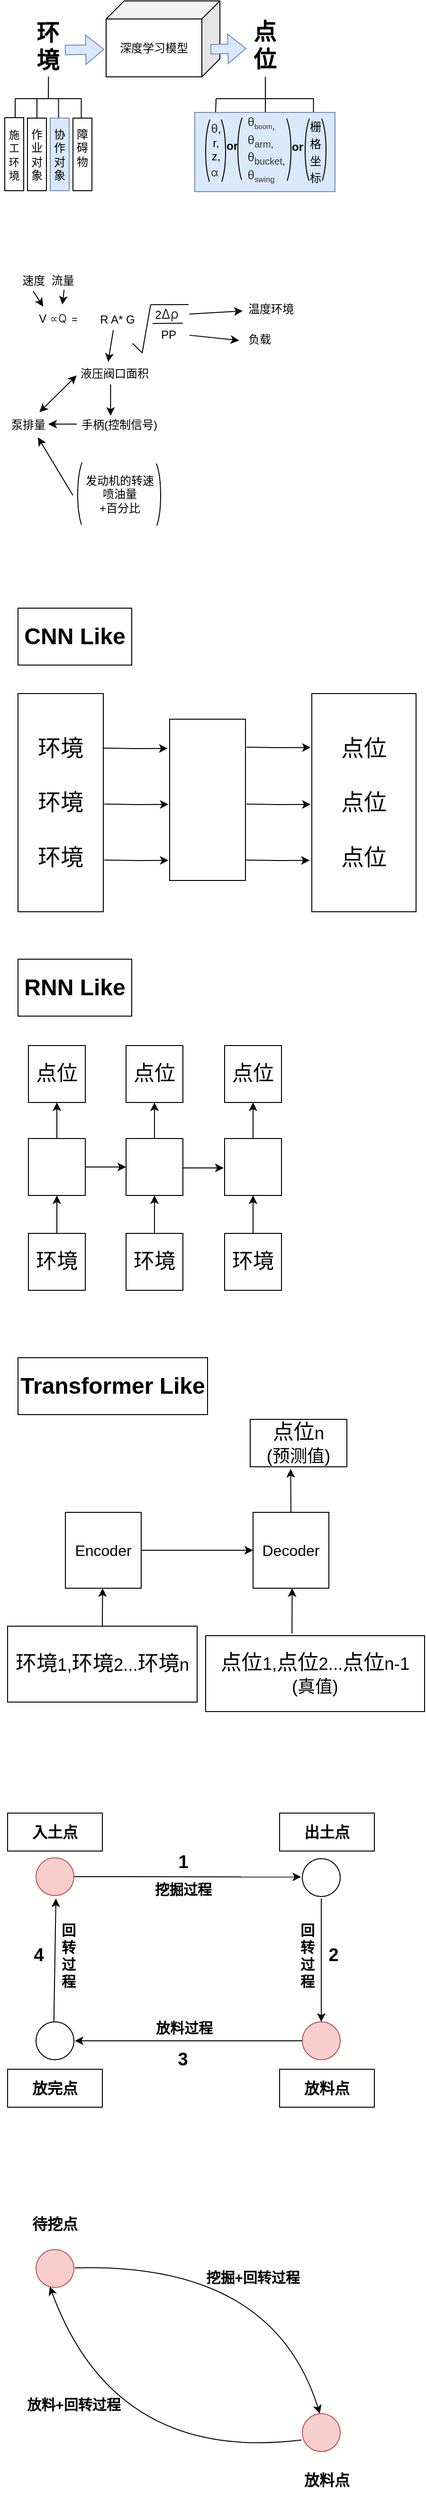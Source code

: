 <mxfile version="24.0.7" type="github">
  <diagram name="第 1 页" id="63LpKXCC7zc71nPkudX0">
    <mxGraphModel dx="988" dy="3039" grid="1" gridSize="10" guides="1" tooltips="1" connect="0" arrows="0" fold="1" page="1" pageScale="1" pageWidth="827" pageHeight="1169" math="0" shadow="0">
      <root>
        <mxCell id="0" />
        <mxCell id="1" parent="0" />
        <mxCell id="TJtG-cMR1-Y-jR3jqAgU-33" value="&lt;b&gt;&lt;font style=&quot;font-size: 15px;&quot;&gt;放料+回转过程&lt;/font&gt;&lt;/b&gt;" style="rounded=0;whiteSpace=wrap;html=1;strokeColor=none;" parent="1" vertex="1">
          <mxGeometry x="88" y="243" width="118" height="20" as="geometry" />
        </mxCell>
        <mxCell id="TJtG-cMR1-Y-jR3jqAgU-31" value="&lt;b&gt;&lt;font style=&quot;font-size: 15px;&quot;&gt;挖掘+回转过程&lt;/font&gt;&lt;/b&gt;" style="rounded=0;whiteSpace=wrap;html=1;strokeColor=none;" parent="1" vertex="1">
          <mxGeometry x="277" y="109" width="118" height="20" as="geometry" />
        </mxCell>
        <mxCell id="p1jZvP-86i7ro4VcIgck-20" value="" style="endArrow=none;html=1;rounded=0;" parent="1" edge="1">
          <mxGeometry width="50" height="50" relative="1" as="geometry">
            <mxPoint x="399.76" y="-2177" as="sourcePoint" />
            <mxPoint x="399.76" y="-2157" as="targetPoint" />
          </mxGeometry>
        </mxCell>
        <mxCell id="p1jZvP-86i7ro4VcIgck-19" value="" style="endArrow=none;html=1;rounded=0;" parent="1" edge="1">
          <mxGeometry width="50" height="50" relative="1" as="geometry">
            <mxPoint x="349" y="-2177" as="sourcePoint" />
            <mxPoint x="349" y="-2157" as="targetPoint" />
          </mxGeometry>
        </mxCell>
        <mxCell id="p1jZvP-86i7ro4VcIgck-18" value="" style="endArrow=none;html=1;rounded=0;" parent="1" edge="1">
          <mxGeometry width="50" height="50" relative="1" as="geometry">
            <mxPoint x="297" y="-2177" as="sourcePoint" />
            <mxPoint x="296.441" y="-2161.5" as="targetPoint" />
          </mxGeometry>
        </mxCell>
        <mxCell id="p1jZvP-86i7ro4VcIgck-38" value="" style="rounded=0;whiteSpace=wrap;html=1;fillColor=#dae8fc;strokeColor=#6c8ebf;" parent="1" vertex="1">
          <mxGeometry x="274.5" y="-2162.5" width="148" height="83.5" as="geometry" />
        </mxCell>
        <mxCell id="p1jZvP-86i7ro4VcIgck-1" value="&lt;b style=&quot;font-size: 24px;&quot;&gt;&lt;font style=&quot;font-size: 24px;&quot;&gt;环&lt;/font&gt;&lt;/b&gt;&lt;div style=&quot;font-size: 24px;&quot;&gt;&lt;b style=&quot;&quot;&gt;&lt;font style=&quot;font-size: 24px;&quot;&gt;境&lt;/font&gt;&lt;/b&gt;&lt;/div&gt;" style="rounded=0;whiteSpace=wrap;html=1;strokeColor=none;" parent="1" vertex="1">
          <mxGeometry x="102" y="-2262" width="35" height="60" as="geometry" />
        </mxCell>
        <mxCell id="lOEwiFOtWzZT3--veV2l-1" value="" style="rounded=0;whiteSpace=wrap;html=1;fontStyle=0;fontSize=24;" parent="1" vertex="1">
          <mxGeometry x="248" y="-1523" width="80" height="170" as="geometry" />
        </mxCell>
        <mxCell id="lOEwiFOtWzZT3--veV2l-2" value="&lt;font style=&quot;font-size: 24px;&quot;&gt;环境&lt;/font&gt;&lt;div style=&quot;font-size: 24px;&quot;&gt;&lt;font style=&quot;font-size: 24px;&quot;&gt;&lt;br style=&quot;font-size: 24px;&quot;&gt;&lt;/font&gt;&lt;div style=&quot;font-size: 24px;&quot;&gt;&lt;font style=&quot;font-size: 24px;&quot;&gt;环境&lt;/font&gt;&lt;/div&gt;&lt;div style=&quot;font-size: 24px;&quot;&gt;&lt;font style=&quot;font-size: 24px;&quot;&gt;&lt;br style=&quot;font-size: 24px;&quot;&gt;&lt;/font&gt;&lt;/div&gt;&lt;div style=&quot;font-size: 24px;&quot;&gt;&lt;font style=&quot;font-size: 24px;&quot;&gt;环境&lt;/font&gt;&lt;/div&gt;&lt;/div&gt;" style="rounded=0;whiteSpace=wrap;html=1;fontStyle=0;fontSize=24;" parent="1" vertex="1">
          <mxGeometry x="88" y="-1550" width="90" height="230" as="geometry" />
        </mxCell>
        <mxCell id="lOEwiFOtWzZT3--veV2l-3" style="edgeStyle=orthogonalEdgeStyle;rounded=0;orthogonalLoop=1;jettySize=auto;html=1;exitX=1;exitY=0.25;exitDx=0;exitDy=0;entryX=-0.152;entryY=0.242;entryDx=0;entryDy=0;entryPerimeter=0;fontStyle=0;fontSize=24;" parent="1" edge="1">
          <mxGeometry relative="1" as="geometry">
            <mxPoint x="178" y="-1492.5" as="sourcePoint" />
            <mxPoint x="245.84" y="-1492.18" as="targetPoint" />
          </mxGeometry>
        </mxCell>
        <mxCell id="lOEwiFOtWzZT3--veV2l-4" style="edgeStyle=orthogonalEdgeStyle;rounded=0;orthogonalLoop=1;jettySize=auto;html=1;exitX=1;exitY=0.25;exitDx=0;exitDy=0;entryX=-0.152;entryY=0.242;entryDx=0;entryDy=0;entryPerimeter=0;fontStyle=0;fontSize=24;" parent="1" edge="1">
          <mxGeometry relative="1" as="geometry">
            <mxPoint x="179" y="-1433.5" as="sourcePoint" />
            <mxPoint x="246.84" y="-1433.18" as="targetPoint" />
          </mxGeometry>
        </mxCell>
        <mxCell id="lOEwiFOtWzZT3--veV2l-5" style="edgeStyle=orthogonalEdgeStyle;rounded=0;orthogonalLoop=1;jettySize=auto;html=1;exitX=1;exitY=0.25;exitDx=0;exitDy=0;entryX=-0.152;entryY=0.242;entryDx=0;entryDy=0;entryPerimeter=0;fontStyle=0;fontSize=24;" parent="1" edge="1">
          <mxGeometry relative="1" as="geometry">
            <mxPoint x="179" y="-1374.5" as="sourcePoint" />
            <mxPoint x="246.84" y="-1374.18" as="targetPoint" />
          </mxGeometry>
        </mxCell>
        <mxCell id="lOEwiFOtWzZT3--veV2l-6" style="edgeStyle=orthogonalEdgeStyle;rounded=0;orthogonalLoop=1;jettySize=auto;html=1;exitX=1;exitY=0.25;exitDx=0;exitDy=0;entryX=-0.152;entryY=0.242;entryDx=0;entryDy=0;entryPerimeter=0;fontStyle=0;fontSize=24;" parent="1" edge="1">
          <mxGeometry relative="1" as="geometry">
            <mxPoint x="329" y="-1493.5" as="sourcePoint" />
            <mxPoint x="396.84" y="-1493.18" as="targetPoint" />
          </mxGeometry>
        </mxCell>
        <mxCell id="lOEwiFOtWzZT3--veV2l-7" style="edgeStyle=orthogonalEdgeStyle;rounded=0;orthogonalLoop=1;jettySize=auto;html=1;exitX=1;exitY=0.25;exitDx=0;exitDy=0;entryX=-0.152;entryY=0.242;entryDx=0;entryDy=0;entryPerimeter=0;fontStyle=0;fontSize=24;" parent="1" edge="1">
          <mxGeometry relative="1" as="geometry">
            <mxPoint x="329" y="-1433.5" as="sourcePoint" />
            <mxPoint x="396.84" y="-1433.18" as="targetPoint" />
          </mxGeometry>
        </mxCell>
        <mxCell id="lOEwiFOtWzZT3--veV2l-8" style="edgeStyle=orthogonalEdgeStyle;rounded=0;orthogonalLoop=1;jettySize=auto;html=1;exitX=1;exitY=0.25;exitDx=0;exitDy=0;entryX=-0.152;entryY=0.242;entryDx=0;entryDy=0;entryPerimeter=0;fontStyle=0;fontSize=24;" parent="1" edge="1">
          <mxGeometry relative="1" as="geometry">
            <mxPoint x="328" y="-1374.5" as="sourcePoint" />
            <mxPoint x="395.84" y="-1374.18" as="targetPoint" />
          </mxGeometry>
        </mxCell>
        <mxCell id="lOEwiFOtWzZT3--veV2l-9" value="&lt;span style=&quot;font-size: 24px;&quot;&gt;点位&lt;/span&gt;&lt;br style=&quot;font-size: 24px;&quot;&gt;&lt;div style=&quot;font-size: 24px;&quot;&gt;&lt;font style=&quot;font-size: 24px;&quot;&gt;&lt;br style=&quot;font-size: 24px;&quot;&gt;&lt;/font&gt;&lt;div style=&quot;font-size: 24px;&quot;&gt;点位&lt;/div&gt;&lt;div style=&quot;font-size: 24px;&quot;&gt;&lt;font style=&quot;font-size: 24px;&quot;&gt;&lt;br style=&quot;font-size: 24px;&quot;&gt;&lt;/font&gt;&lt;/div&gt;&lt;div style=&quot;font-size: 24px;&quot;&gt;点位&lt;br style=&quot;font-size: 24px;&quot;&gt;&lt;/div&gt;&lt;/div&gt;" style="rounded=0;whiteSpace=wrap;html=1;fontStyle=0;fontSize=24;" parent="1" vertex="1">
          <mxGeometry x="398" y="-1550" width="110" height="230" as="geometry" />
        </mxCell>
        <mxCell id="lOEwiFOtWzZT3--veV2l-10" value="" style="rounded=0;whiteSpace=wrap;html=1;fontStyle=0" parent="1" vertex="1">
          <mxGeometry x="99" y="-1081" width="60" height="60" as="geometry" />
        </mxCell>
        <mxCell id="lOEwiFOtWzZT3--veV2l-11" value="&lt;font style=&quot;font-size: 22px;&quot;&gt;&lt;span&gt;环境&lt;/span&gt;&lt;/font&gt;" style="rounded=0;whiteSpace=wrap;html=1;fontStyle=0;" parent="1" vertex="1">
          <mxGeometry x="99" y="-981" width="60" height="60" as="geometry" />
        </mxCell>
        <mxCell id="lOEwiFOtWzZT3--veV2l-12" value="" style="endArrow=classic;html=1;rounded=0;exitX=0.5;exitY=0;exitDx=0;exitDy=0;entryX=0.5;entryY=1;entryDx=0;entryDy=0;" parent="1" source="lOEwiFOtWzZT3--veV2l-11" target="lOEwiFOtWzZT3--veV2l-10" edge="1">
          <mxGeometry width="50" height="50" relative="1" as="geometry">
            <mxPoint x="349" y="-1231" as="sourcePoint" />
            <mxPoint x="349" y="-1221" as="targetPoint" />
          </mxGeometry>
        </mxCell>
        <mxCell id="lOEwiFOtWzZT3--veV2l-13" value="&lt;font style=&quot;font-size: 22px;&quot;&gt;&lt;span&gt;点位&lt;/span&gt;&lt;/font&gt;" style="rounded=0;whiteSpace=wrap;html=1;fontStyle=0;" parent="1" vertex="1">
          <mxGeometry x="99" y="-1179" width="60" height="60" as="geometry" />
        </mxCell>
        <mxCell id="lOEwiFOtWzZT3--veV2l-14" value="" style="endArrow=classic;html=1;rounded=0;exitX=0.5;exitY=0;exitDx=0;exitDy=0;entryX=0.5;entryY=1;entryDx=0;entryDy=0;" parent="1" source="lOEwiFOtWzZT3--veV2l-10" target="lOEwiFOtWzZT3--veV2l-13" edge="1">
          <mxGeometry width="50" height="50" relative="1" as="geometry">
            <mxPoint x="139" y="-971" as="sourcePoint" />
            <mxPoint x="139" y="-1021" as="targetPoint" />
          </mxGeometry>
        </mxCell>
        <mxCell id="lOEwiFOtWzZT3--veV2l-15" value="" style="rounded=0;whiteSpace=wrap;html=1;fontStyle=0" parent="1" vertex="1">
          <mxGeometry x="202" y="-1081" width="60" height="60" as="geometry" />
        </mxCell>
        <mxCell id="lOEwiFOtWzZT3--veV2l-16" value="&lt;font style=&quot;font-size: 22px;&quot;&gt;&lt;span&gt;环境&lt;/span&gt;&lt;/font&gt;" style="rounded=0;whiteSpace=wrap;html=1;fontStyle=0;" parent="1" vertex="1">
          <mxGeometry x="202" y="-981" width="60" height="60" as="geometry" />
        </mxCell>
        <mxCell id="lOEwiFOtWzZT3--veV2l-17" value="" style="endArrow=classic;html=1;rounded=0;exitX=0.5;exitY=0;exitDx=0;exitDy=0;entryX=0.5;entryY=1;entryDx=0;entryDy=0;" parent="1" source="lOEwiFOtWzZT3--veV2l-16" target="lOEwiFOtWzZT3--veV2l-15" edge="1">
          <mxGeometry width="50" height="50" relative="1" as="geometry">
            <mxPoint x="452" y="-1231" as="sourcePoint" />
            <mxPoint x="452" y="-1221" as="targetPoint" />
          </mxGeometry>
        </mxCell>
        <mxCell id="lOEwiFOtWzZT3--veV2l-18" value="&lt;font style=&quot;font-size: 22px;&quot;&gt;&lt;span&gt;点位&lt;/span&gt;&lt;/font&gt;" style="rounded=0;whiteSpace=wrap;html=1;fontStyle=0;" parent="1" vertex="1">
          <mxGeometry x="202" y="-1179" width="60" height="60" as="geometry" />
        </mxCell>
        <mxCell id="lOEwiFOtWzZT3--veV2l-19" value="" style="endArrow=classic;html=1;rounded=0;exitX=0.5;exitY=0;exitDx=0;exitDy=0;entryX=0.5;entryY=1;entryDx=0;entryDy=0;" parent="1" source="lOEwiFOtWzZT3--veV2l-15" target="lOEwiFOtWzZT3--veV2l-18" edge="1">
          <mxGeometry width="50" height="50" relative="1" as="geometry">
            <mxPoint x="242" y="-971" as="sourcePoint" />
            <mxPoint x="242" y="-1021" as="targetPoint" />
          </mxGeometry>
        </mxCell>
        <mxCell id="lOEwiFOtWzZT3--veV2l-20" value="" style="endArrow=classic;html=1;rounded=0;exitX=1;exitY=0.5;exitDx=0;exitDy=0;entryX=0;entryY=0.5;entryDx=0;entryDy=0;" parent="1" source="lOEwiFOtWzZT3--veV2l-10" target="lOEwiFOtWzZT3--veV2l-15" edge="1">
          <mxGeometry width="50" height="50" relative="1" as="geometry">
            <mxPoint x="342" y="-939" as="sourcePoint" />
            <mxPoint x="392" y="-989" as="targetPoint" />
          </mxGeometry>
        </mxCell>
        <mxCell id="lOEwiFOtWzZT3--veV2l-21" value="" style="rounded=0;whiteSpace=wrap;html=1;fontStyle=0" parent="1" vertex="1">
          <mxGeometry x="306" y="-1081" width="60" height="60" as="geometry" />
        </mxCell>
        <mxCell id="lOEwiFOtWzZT3--veV2l-22" value="&lt;font style=&quot;font-size: 22px;&quot;&gt;&lt;span&gt;环境&lt;/span&gt;&lt;/font&gt;" style="rounded=0;whiteSpace=wrap;html=1;fontStyle=0;" parent="1" vertex="1">
          <mxGeometry x="306" y="-981" width="60" height="60" as="geometry" />
        </mxCell>
        <mxCell id="lOEwiFOtWzZT3--veV2l-23" value="" style="endArrow=classic;html=1;rounded=0;exitX=0.5;exitY=0;exitDx=0;exitDy=0;entryX=0.5;entryY=1;entryDx=0;entryDy=0;" parent="1" source="lOEwiFOtWzZT3--veV2l-22" target="lOEwiFOtWzZT3--veV2l-21" edge="1">
          <mxGeometry width="50" height="50" relative="1" as="geometry">
            <mxPoint x="556" y="-1231" as="sourcePoint" />
            <mxPoint x="556" y="-1221" as="targetPoint" />
          </mxGeometry>
        </mxCell>
        <mxCell id="lOEwiFOtWzZT3--veV2l-24" value="&lt;font style=&quot;font-size: 22px;&quot;&gt;&lt;span&gt;点位&lt;/span&gt;&lt;/font&gt;" style="rounded=0;whiteSpace=wrap;html=1;fontStyle=0;" parent="1" vertex="1">
          <mxGeometry x="306" y="-1179" width="60" height="60" as="geometry" />
        </mxCell>
        <mxCell id="lOEwiFOtWzZT3--veV2l-25" value="" style="endArrow=classic;html=1;rounded=0;exitX=0.5;exitY=0;exitDx=0;exitDy=0;entryX=0.5;entryY=1;entryDx=0;entryDy=0;" parent="1" source="lOEwiFOtWzZT3--veV2l-21" target="lOEwiFOtWzZT3--veV2l-24" edge="1">
          <mxGeometry width="50" height="50" relative="1" as="geometry">
            <mxPoint x="346" y="-971" as="sourcePoint" />
            <mxPoint x="346" y="-1021" as="targetPoint" />
          </mxGeometry>
        </mxCell>
        <mxCell id="lOEwiFOtWzZT3--veV2l-26" value="" style="endArrow=classic;html=1;rounded=0;exitX=1;exitY=0.5;exitDx=0;exitDy=0;entryX=0;entryY=0.5;entryDx=0;entryDy=0;" parent="1" edge="1">
          <mxGeometry width="50" height="50" relative="1" as="geometry">
            <mxPoint x="262" y="-1050" as="sourcePoint" />
            <mxPoint x="305" y="-1050" as="targetPoint" />
          </mxGeometry>
        </mxCell>
        <mxCell id="lOEwiFOtWzZT3--veV2l-27" value="&lt;font style=&quot;font-size: 16px;&quot;&gt;Encoder&lt;/font&gt;" style="rounded=0;whiteSpace=wrap;html=1;fontStyle=0" parent="1" vertex="1">
          <mxGeometry x="138" y="-687" width="80" height="80" as="geometry" />
        </mxCell>
        <mxCell id="lOEwiFOtWzZT3--veV2l-28" value="&lt;font style=&quot;font-size: 16px;&quot;&gt;Decoder&lt;/font&gt;" style="rounded=0;whiteSpace=wrap;html=1;fontStyle=0" parent="1" vertex="1">
          <mxGeometry x="336" y="-687" width="80" height="80" as="geometry" />
        </mxCell>
        <mxCell id="lOEwiFOtWzZT3--veV2l-29" value="" style="endArrow=classic;html=1;rounded=0;exitX=0.5;exitY=0;exitDx=0;exitDy=0;entryX=0.5;entryY=1;entryDx=0;entryDy=0;" parent="1" source="lOEwiFOtWzZT3--veV2l-30" edge="1">
          <mxGeometry width="50" height="50" relative="1" as="geometry">
            <mxPoint x="177.23" y="-567" as="sourcePoint" />
            <mxPoint x="177.23" y="-607" as="targetPoint" />
          </mxGeometry>
        </mxCell>
        <mxCell id="lOEwiFOtWzZT3--veV2l-31" value="" style="endArrow=classic;html=1;rounded=0;exitX=0.5;exitY=0;exitDx=0;exitDy=0;entryX=0.5;entryY=1;entryDx=0;entryDy=0;" parent="1" target="lOEwiFOtWzZT3--veV2l-30" edge="1">
          <mxGeometry width="50" height="50" relative="1" as="geometry">
            <mxPoint x="177.23" y="-567" as="sourcePoint" />
            <mxPoint x="177.23" y="-607" as="targetPoint" />
          </mxGeometry>
        </mxCell>
        <mxCell id="lOEwiFOtWzZT3--veV2l-30" value="&lt;font style=&quot;font-size: 22px;&quot;&gt;环境&lt;/font&gt;&lt;font style=&quot;font-size: 18.333px;&quot;&gt;1,&lt;span style=&quot;font-size: 22px;&quot;&gt;环境&lt;/span&gt;2...&lt;span style=&quot;font-size: 22px;&quot;&gt;环境&lt;/span&gt;n&lt;/font&gt;" style="rounded=0;whiteSpace=wrap;html=1;fontStyle=0;" parent="1" vertex="1">
          <mxGeometry x="77" y="-567" width="200" height="80" as="geometry" />
        </mxCell>
        <mxCell id="lOEwiFOtWzZT3--veV2l-35" value="" style="endArrow=classic;html=1;rounded=0;exitX=0.442;exitY=-0.029;exitDx=0;exitDy=0;entryX=0.5;entryY=1;entryDx=0;entryDy=0;exitPerimeter=0;" parent="1" edge="1">
          <mxGeometry width="50" height="50" relative="1" as="geometry">
            <mxPoint x="377.102" y="-559.32" as="sourcePoint" />
            <mxPoint x="377.23" y="-607" as="targetPoint" />
          </mxGeometry>
        </mxCell>
        <mxCell id="lOEwiFOtWzZT3--veV2l-37" value="&lt;font style=&quot;font-size: 22px;&quot;&gt;点位&lt;/font&gt;&lt;font style=&quot;font-size: 18.333px;&quot;&gt;1,&lt;/font&gt;&lt;font style=&quot;&quot;&gt;&lt;span style=&quot;font-size: 22px;&quot;&gt;点位&lt;/span&gt;&lt;span style=&quot;font-size: 18.333px;&quot;&gt;2...&lt;/span&gt;&lt;span style=&quot;font-size: 22px;&quot;&gt;点位&lt;/span&gt;&lt;span style=&quot;font-size: 18.333px;&quot;&gt;n-1&lt;/span&gt;&lt;/font&gt;&lt;div&gt;&lt;font style=&quot;&quot;&gt;&lt;span style=&quot;font-size: 18.333px;&quot;&gt;(真值)&lt;/span&gt;&lt;/font&gt;&lt;/div&gt;" style="rounded=0;whiteSpace=wrap;html=1;fontStyle=0;" parent="1" vertex="1">
          <mxGeometry x="286" y="-557" width="231" height="80" as="geometry" />
        </mxCell>
        <mxCell id="lOEwiFOtWzZT3--veV2l-38" value="&lt;span style=&quot;font-size: 22px;&quot;&gt;点位&lt;/span&gt;&lt;span style=&quot;font-size: 18.333px;&quot;&gt;n&lt;/span&gt;&lt;div&gt;&lt;span style=&quot;font-size: 18.333px;&quot;&gt;(预测值)&lt;/span&gt;&lt;/div&gt;" style="rounded=0;whiteSpace=wrap;html=1;fontStyle=0;" parent="1" vertex="1">
          <mxGeometry x="333" y="-785" width="102" height="50" as="geometry" />
        </mxCell>
        <mxCell id="lOEwiFOtWzZT3--veV2l-39" value="" style="endArrow=classic;html=1;rounded=0;exitX=0.5;exitY=0;exitDx=0;exitDy=0;entryX=0.418;entryY=1.045;entryDx=0;entryDy=0;entryPerimeter=0;" parent="1" source="lOEwiFOtWzZT3--veV2l-28" target="lOEwiFOtWzZT3--veV2l-38" edge="1">
          <mxGeometry width="50" height="50" relative="1" as="geometry">
            <mxPoint x="187" y="-557" as="sourcePoint" />
            <mxPoint x="187.23" y="-597" as="targetPoint" />
          </mxGeometry>
        </mxCell>
        <mxCell id="lOEwiFOtWzZT3--veV2l-40" value="" style="endArrow=classic;html=1;rounded=0;exitX=1;exitY=0.5;exitDx=0;exitDy=0;entryX=0;entryY=0.5;entryDx=0;entryDy=0;" parent="1" source="lOEwiFOtWzZT3--veV2l-27" target="lOEwiFOtWzZT3--veV2l-28" edge="1">
          <mxGeometry width="50" height="50" relative="1" as="geometry">
            <mxPoint x="478" y="-787" as="sourcePoint" />
            <mxPoint x="528" y="-837" as="targetPoint" />
          </mxGeometry>
        </mxCell>
        <mxCell id="lOEwiFOtWzZT3--veV2l-41" value="CNN Like" style="rounded=0;whiteSpace=wrap;html=1;fontSize=24;fontStyle=1;" parent="1" vertex="1">
          <mxGeometry x="88" y="-1640" width="120" height="60" as="geometry" />
        </mxCell>
        <mxCell id="lOEwiFOtWzZT3--veV2l-42" value="RNN Like" style="rounded=0;whiteSpace=wrap;html=1;fontSize=24;fontStyle=1;" parent="1" vertex="1">
          <mxGeometry x="88" y="-1270" width="120" height="60" as="geometry" />
        </mxCell>
        <mxCell id="lOEwiFOtWzZT3--veV2l-43" value="Transformer Like" style="rounded=0;whiteSpace=wrap;html=1;fontSize=24;fontStyle=1;" parent="1" vertex="1">
          <mxGeometry x="88" y="-850" width="200" height="60" as="geometry" />
        </mxCell>
        <mxCell id="lOEwiFOtWzZT3--veV2l-44" value="" style="endArrow=classic;html=1;rounded=0;entryX=0.482;entryY=1.034;entryDx=0;entryDy=0;entryPerimeter=0;" parent="1" source="lOEwiFOtWzZT3--veV2l-45" target="lOEwiFOtWzZT3--veV2l-53" edge="1">
          <mxGeometry width="50" height="50" relative="1" as="geometry">
            <mxPoint x="146" y="-303" as="sourcePoint" />
            <mxPoint x="386" y="-300" as="targetPoint" />
          </mxGeometry>
        </mxCell>
        <mxCell id="lOEwiFOtWzZT3--veV2l-46" value="" style="endArrow=classic;html=1;rounded=0;" parent="1" target="lOEwiFOtWzZT3--veV2l-45" edge="1">
          <mxGeometry width="50" height="50" relative="1" as="geometry">
            <mxPoint x="146" y="-303" as="sourcePoint" />
            <mxPoint x="386" y="-303" as="targetPoint" />
          </mxGeometry>
        </mxCell>
        <mxCell id="lOEwiFOtWzZT3--veV2l-45" value="" style="ellipse;whiteSpace=wrap;html=1;aspect=fixed;direction=south;fillColor=#f8cecc;strokeColor=#b85450;" parent="1" vertex="1">
          <mxGeometry x="107" y="-323" width="40" height="40" as="geometry" />
        </mxCell>
        <mxCell id="lOEwiFOtWzZT3--veV2l-47" value="入土点" style="rounded=0;whiteSpace=wrap;html=1;fontSize=16;fontStyle=1" parent="1" vertex="1">
          <mxGeometry x="77" y="-370" width="100" height="40" as="geometry" />
        </mxCell>
        <mxCell id="lOEwiFOtWzZT3--veV2l-49" value="放料点" style="rounded=0;whiteSpace=wrap;html=1;fontSize=16;fontStyle=1" parent="1" vertex="1">
          <mxGeometry x="364" y="-100" width="100" height="40" as="geometry" />
        </mxCell>
        <mxCell id="lOEwiFOtWzZT3--veV2l-51" value="放完点" style="rounded=0;whiteSpace=wrap;html=1;fontSize=16;fontStyle=1" parent="1" vertex="1">
          <mxGeometry x="77" y="-100" width="100" height="40" as="geometry" />
        </mxCell>
        <mxCell id="lOEwiFOtWzZT3--veV2l-52" value="出土点" style="rounded=0;whiteSpace=wrap;html=1;fontSize=16;fontStyle=1" parent="1" vertex="1">
          <mxGeometry x="364" y="-370" width="100" height="40" as="geometry" />
        </mxCell>
        <mxCell id="lOEwiFOtWzZT3--veV2l-53" value="" style="ellipse;whiteSpace=wrap;html=1;aspect=fixed;direction=south;" parent="1" vertex="1">
          <mxGeometry x="388" y="-322" width="40" height="40" as="geometry" />
        </mxCell>
        <mxCell id="lOEwiFOtWzZT3--veV2l-54" value="" style="ellipse;whiteSpace=wrap;html=1;aspect=fixed;direction=south;fillColor=#f8cecc;strokeColor=#b85450;" parent="1" vertex="1">
          <mxGeometry x="388" y="-150" width="40" height="40" as="geometry" />
        </mxCell>
        <mxCell id="lOEwiFOtWzZT3--veV2l-55" value="" style="ellipse;whiteSpace=wrap;html=1;aspect=fixed;direction=south;" parent="1" vertex="1">
          <mxGeometry x="107" y="-150" width="40" height="40" as="geometry" />
        </mxCell>
        <mxCell id="lOEwiFOtWzZT3--veV2l-56" value="" style="endArrow=classic;html=1;rounded=0;" parent="1" target="lOEwiFOtWzZT3--veV2l-54" edge="1">
          <mxGeometry width="50" height="50" relative="1" as="geometry">
            <mxPoint x="408" y="-280" as="sourcePoint" />
            <mxPoint x="408" y="-180" as="targetPoint" />
          </mxGeometry>
        </mxCell>
        <mxCell id="lOEwiFOtWzZT3--veV2l-57" value="" style="endArrow=classic;html=1;rounded=0;" parent="1" edge="1">
          <mxGeometry width="50" height="50" relative="1" as="geometry">
            <mxPoint x="388" y="-130" as="sourcePoint" />
            <mxPoint x="148" y="-130" as="targetPoint" />
          </mxGeometry>
        </mxCell>
        <mxCell id="lOEwiFOtWzZT3--veV2l-58" value="" style="endArrow=classic;html=1;rounded=0;exitX=0.012;exitY=0.529;exitDx=0;exitDy=0;exitPerimeter=0;" parent="1" source="lOEwiFOtWzZT3--veV2l-55" edge="1">
          <mxGeometry width="50" height="50" relative="1" as="geometry">
            <mxPoint x="358" y="10" as="sourcePoint" />
            <mxPoint x="128" y="-280" as="targetPoint" />
          </mxGeometry>
        </mxCell>
        <mxCell id="lOEwiFOtWzZT3--veV2l-59" value="&lt;b&gt;&lt;font style=&quot;font-size: 19px;&quot;&gt;1&lt;/font&gt;&lt;/b&gt;" style="rounded=0;whiteSpace=wrap;html=1;strokeColor=none;" parent="1" vertex="1">
          <mxGeometry x="257.5" y="-328" width="9" height="20" as="geometry" />
        </mxCell>
        <mxCell id="lOEwiFOtWzZT3--veV2l-61" value="&lt;b&gt;&lt;font style=&quot;font-size: 19px;&quot;&gt;2&lt;/font&gt;&lt;/b&gt;" style="rounded=0;whiteSpace=wrap;html=1;strokeColor=none;" parent="1" vertex="1">
          <mxGeometry x="411" y="-230" width="20" height="20" as="geometry" />
        </mxCell>
        <mxCell id="lOEwiFOtWzZT3--veV2l-62" value="&lt;b&gt;&lt;font style=&quot;font-size: 19px;&quot;&gt;3&lt;/font&gt;&lt;/b&gt;" style="rounded=0;whiteSpace=wrap;html=1;strokeColor=none;" parent="1" vertex="1">
          <mxGeometry x="252" y="-120" width="20" height="20" as="geometry" />
        </mxCell>
        <mxCell id="lOEwiFOtWzZT3--veV2l-63" value="&lt;b&gt;&lt;font style=&quot;font-size: 19px;&quot;&gt;4&lt;/font&gt;&lt;/b&gt;" style="rounded=0;whiteSpace=wrap;html=1;strokeColor=none;" parent="1" vertex="1">
          <mxGeometry x="100" y="-230" width="20" height="20" as="geometry" />
        </mxCell>
        <mxCell id="lOEwiFOtWzZT3--veV2l-64" value="&lt;b&gt;&lt;font style=&quot;font-size: 15px;&quot;&gt;挖掘过程&lt;/font&gt;&lt;/b&gt;" style="rounded=0;whiteSpace=wrap;html=1;strokeColor=none;" parent="1" vertex="1">
          <mxGeometry x="212.5" y="-300" width="99" height="20" as="geometry" />
        </mxCell>
        <mxCell id="lOEwiFOtWzZT3--veV2l-66" value="&lt;b&gt;&lt;font style=&quot;font-size: 15px;&quot;&gt;放料过程&lt;/font&gt;&lt;/b&gt;" style="rounded=0;whiteSpace=wrap;html=1;strokeColor=none;" parent="1" vertex="1">
          <mxGeometry x="214" y="-154" width="99" height="20" as="geometry" />
        </mxCell>
        <mxCell id="lOEwiFOtWzZT3--veV2l-69" value="&lt;span style=&quot;font-size: 15px;&quot;&gt;&lt;b&gt;回转&lt;/b&gt;&lt;/span&gt;&lt;br&gt;&lt;div&gt;&lt;div&gt;&lt;b&gt;&lt;font style=&quot;font-size: 15px;&quot;&gt;过&lt;/font&gt;&lt;/b&gt;&lt;div&gt;&lt;b&gt;&lt;font style=&quot;font-size: 15px;&quot;&gt;程&lt;/font&gt;&lt;/b&gt;&lt;/div&gt;&lt;/div&gt;&lt;/div&gt;" style="rounded=0;whiteSpace=wrap;html=1;strokeColor=none;" parent="1" vertex="1">
          <mxGeometry x="386" y="-250" width="15" height="60" as="geometry" />
        </mxCell>
        <mxCell id="lOEwiFOtWzZT3--veV2l-71" value="&lt;span style=&quot;font-size: 15px;&quot;&gt;&lt;b&gt;回转&lt;/b&gt;&lt;/span&gt;&lt;br&gt;&lt;div&gt;&lt;div&gt;&lt;b&gt;&lt;font style=&quot;font-size: 15px;&quot;&gt;过&lt;/font&gt;&lt;/b&gt;&lt;div&gt;&lt;b&gt;&lt;font style=&quot;font-size: 15px;&quot;&gt;程&lt;/font&gt;&lt;/b&gt;&lt;/div&gt;&lt;/div&gt;&lt;/div&gt;" style="rounded=0;whiteSpace=wrap;html=1;strokeColor=none;" parent="1" vertex="1">
          <mxGeometry x="134" y="-250" width="15" height="60" as="geometry" />
        </mxCell>
        <mxCell id="p1jZvP-86i7ro4VcIgck-2" value="深度学习模型" style="shape=cube;whiteSpace=wrap;html=1;boundedLbl=1;backgroundOutline=1;darkOpacity=0.05;darkOpacity2=0.1;size=19;rotation=0;flipH=1;" parent="1" vertex="1">
          <mxGeometry x="181" y="-2280" width="120" height="80" as="geometry" />
        </mxCell>
        <mxCell id="p1jZvP-86i7ro4VcIgck-3" value="&lt;span style=&quot;font-size: 24px;&quot;&gt;&lt;b&gt;点&lt;/b&gt;&lt;/span&gt;&lt;div&gt;&lt;span style=&quot;font-size: 24px;&quot;&gt;&lt;b&gt;位&lt;/b&gt;&lt;/span&gt;&lt;/div&gt;" style="rounded=0;whiteSpace=wrap;html=1;strokeColor=none;" parent="1" vertex="1">
          <mxGeometry x="324" y="-2263" width="49" height="60" as="geometry" />
        </mxCell>
        <mxCell id="p1jZvP-86i7ro4VcIgck-4" value="" style="shape=flexArrow;endArrow=classic;html=1;rounded=0;exitX=1.013;exitY=0.563;exitDx=0;exitDy=0;exitPerimeter=0;fillColor=#dae8fc;strokeColor=#6c8ebf;" parent="1" source="p1jZvP-86i7ro4VcIgck-1" edge="1">
          <mxGeometry width="50" height="50" relative="1" as="geometry">
            <mxPoint x="140" y="-2221" as="sourcePoint" />
            <mxPoint x="179" y="-2229" as="targetPoint" />
          </mxGeometry>
        </mxCell>
        <mxCell id="p1jZvP-86i7ro4VcIgck-5" value="" style="shape=flexArrow;endArrow=classic;html=1;rounded=0;exitX=1.013;exitY=0.563;exitDx=0;exitDy=0;exitPerimeter=0;fillColor=#dae8fc;strokeColor=#6c8ebf;" parent="1" edge="1">
          <mxGeometry width="50" height="50" relative="1" as="geometry">
            <mxPoint x="291" y="-2229" as="sourcePoint" />
            <mxPoint x="329" y="-2230" as="targetPoint" />
          </mxGeometry>
        </mxCell>
        <mxCell id="p1jZvP-86i7ro4VcIgck-6" value="" style="endArrow=none;html=1;rounded=0;exitX=0.491;exitY=0.977;exitDx=0;exitDy=0;exitPerimeter=0;" parent="1" edge="1">
          <mxGeometry width="50" height="50" relative="1" as="geometry">
            <mxPoint x="120.185" y="-2200.38" as="sourcePoint" />
            <mxPoint x="120" y="-2177" as="targetPoint" />
          </mxGeometry>
        </mxCell>
        <mxCell id="p1jZvP-86i7ro4VcIgck-7" value="" style="endArrow=none;html=1;rounded=0;" parent="1" edge="1">
          <mxGeometry width="50" height="50" relative="1" as="geometry">
            <mxPoint x="85" y="-2177" as="sourcePoint" />
            <mxPoint x="155" y="-2177" as="targetPoint" />
          </mxGeometry>
        </mxCell>
        <mxCell id="p1jZvP-86i7ro4VcIgck-8" value="" style="endArrow=none;html=1;rounded=0;" parent="1" edge="1">
          <mxGeometry width="50" height="50" relative="1" as="geometry">
            <mxPoint x="85" y="-2177" as="sourcePoint" />
            <mxPoint x="85" y="-2157" as="targetPoint" />
          </mxGeometry>
        </mxCell>
        <mxCell id="p1jZvP-86i7ro4VcIgck-9" value="" style="endArrow=none;html=1;rounded=0;" parent="1" edge="1">
          <mxGeometry width="50" height="50" relative="1" as="geometry">
            <mxPoint x="108" y="-2177" as="sourcePoint" />
            <mxPoint x="108" y="-2157" as="targetPoint" />
          </mxGeometry>
        </mxCell>
        <mxCell id="p1jZvP-86i7ro4VcIgck-10" value="" style="endArrow=none;html=1;rounded=0;" parent="1" edge="1">
          <mxGeometry width="50" height="50" relative="1" as="geometry">
            <mxPoint x="130.76" y="-2177" as="sourcePoint" />
            <mxPoint x="130.76" y="-2157" as="targetPoint" />
          </mxGeometry>
        </mxCell>
        <mxCell id="p1jZvP-86i7ro4VcIgck-11" value="" style="endArrow=none;html=1;rounded=0;" parent="1" edge="1">
          <mxGeometry width="50" height="50" relative="1" as="geometry">
            <mxPoint x="154.76" y="-2177" as="sourcePoint" />
            <mxPoint x="154.76" y="-2157" as="targetPoint" />
          </mxGeometry>
        </mxCell>
        <mxCell id="p1jZvP-86i7ro4VcIgck-12" value="&lt;span style=&quot;font-size: 11px;&quot;&gt;施工环境&lt;/span&gt;" style="rounded=0;whiteSpace=wrap;html=1;" parent="1" vertex="1">
          <mxGeometry x="74" y="-2157" width="20" height="77" as="geometry" />
        </mxCell>
        <mxCell id="p1jZvP-86i7ro4VcIgck-13" value="协作对象" style="rounded=0;whiteSpace=wrap;html=1;fillColor=#dae8fc;strokeColor=#6c8ebf;" parent="1" vertex="1">
          <mxGeometry x="122" y="-2156.5" width="20" height="76.5" as="geometry" />
        </mxCell>
        <mxCell id="p1jZvP-86i7ro4VcIgck-14" value="作业对象" style="rounded=0;whiteSpace=wrap;html=1;" parent="1" vertex="1">
          <mxGeometry x="98" y="-2156.5" width="20" height="76.5" as="geometry" />
        </mxCell>
        <mxCell id="p1jZvP-86i7ro4VcIgck-15" value="障碍物&lt;div&gt;&lt;br&gt;&lt;/div&gt;" style="rounded=0;whiteSpace=wrap;html=1;" parent="1" vertex="1">
          <mxGeometry x="146" y="-2156.5" width="20" height="76.5" as="geometry" />
        </mxCell>
        <mxCell id="p1jZvP-86i7ro4VcIgck-16" value="" style="endArrow=none;html=1;rounded=0;exitX=0.491;exitY=0.977;exitDx=0;exitDy=0;exitPerimeter=0;" parent="1" edge="1">
          <mxGeometry width="50" height="50" relative="1" as="geometry">
            <mxPoint x="349" y="-2200" as="sourcePoint" />
            <mxPoint x="349" y="-2177" as="targetPoint" />
          </mxGeometry>
        </mxCell>
        <mxCell id="p1jZvP-86i7ro4VcIgck-17" value="" style="endArrow=none;html=1;rounded=0;" parent="1" edge="1">
          <mxGeometry width="50" height="50" relative="1" as="geometry">
            <mxPoint x="297" y="-2177" as="sourcePoint" />
            <mxPoint x="400" y="-2177" as="targetPoint" />
          </mxGeometry>
        </mxCell>
        <mxCell id="p1jZvP-86i7ro4VcIgck-22" value="&lt;span style=&quot;background-color: initial; color: rgb(51, 51, 51); font-family: Arial, sans-serif; font-size: 13px; text-align: left;&quot;&gt;θ&lt;/span&gt;&lt;span style=&quot;background-color: initial;&quot;&gt;, r, z&lt;/span&gt;&lt;span style=&quot;background-color: initial;&quot;&gt;,&lt;/span&gt;&lt;div style=&quot;line-height: 150%;&quot;&gt;&lt;span style=&quot;color: rgb(51, 51, 51); font-family: -apple-system, Arial, Helvetica, sans-serif; text-align: start; background-color: initial;&quot;&gt;α&amp;nbsp;&lt;/span&gt;&lt;/div&gt;" style="rounded=0;whiteSpace=wrap;html=1;strokeColor=none;fillColor=#dae8fc;" parent="1" vertex="1">
          <mxGeometry x="289" y="-2160" width="16" height="76" as="geometry" />
        </mxCell>
        <mxCell id="p1jZvP-86i7ro4VcIgck-28" value="&lt;div style=&quot;text-align: left;&quot;&gt;&lt;span style=&quot;color: rgb(51, 51, 51); font-family: Arial, sans-serif;&quot;&gt;&lt;span style=&quot;font-size: 13px;&quot;&gt;θ&lt;/span&gt;&lt;font style=&quot;font-size: 9px;&quot;&gt;&lt;sub&gt;boom&lt;/sub&gt;&lt;/font&gt;&lt;/span&gt;&lt;sub style=&quot;&quot;&gt;,&lt;/sub&gt;&lt;/div&gt;&lt;div style=&quot;text-align: left;&quot;&gt;&lt;span style=&quot;color: rgb(51, 51, 51); font-family: Arial, sans-serif; font-size: 13px;&quot;&gt;θ&lt;/span&gt;&lt;sub&gt;&lt;span style=&quot;color: rgb(51, 51, 51); font-family: Arial, sans-serif;&quot;&gt;&lt;font size=&quot;1&quot;&gt;arm&lt;/font&gt;&lt;/span&gt;,&amp;nbsp;&amp;nbsp;&lt;/sub&gt;&lt;/div&gt;&lt;div style=&quot;text-align: left;&quot;&gt;&lt;span style=&quot;color: rgb(51, 51, 51); font-family: Arial, sans-serif; font-size: 13px;&quot;&gt;θ&lt;/span&gt;&lt;sub&gt;&lt;span style=&quot;color: rgb(51, 51, 51); font-family: Arial, sans-serif;&quot;&gt;&lt;font size=&quot;1&quot;&gt;bucket&lt;/font&gt;&lt;/span&gt;,&lt;/sub&gt;&lt;/div&gt;&lt;div style=&quot;text-align: left;&quot;&gt;&lt;span style=&quot;color: rgb(51, 51, 51); font-family: Arial, sans-serif; font-size: 13px;&quot;&gt;θ&lt;/span&gt;&lt;span style=&quot;color: rgb(51, 51, 51); font-family: Arial, sans-serif;&quot;&gt;&lt;font style=&quot;&quot; size=&quot;1&quot;&gt;&lt;sub style=&quot;&quot;&gt;swing&lt;/sub&gt;&lt;/font&gt;&lt;/span&gt;&lt;br&gt;&lt;/div&gt;" style="rounded=0;whiteSpace=wrap;html=1;strokeColor=none;fillColor=#dae8fc;" parent="1" vertex="1">
          <mxGeometry x="342" y="-2160" width="16" height="72" as="geometry" />
        </mxCell>
        <mxCell id="p1jZvP-86i7ro4VcIgck-29" value="" style="verticalLabelPosition=bottom;verticalAlign=top;html=1;shape=mxgraph.basic.arc;startAngle=0.603;endAngle=0.908;" parent="1" vertex="1">
          <mxGeometry x="320" y="-2163.5" width="20" height="80" as="geometry" />
        </mxCell>
        <mxCell id="p1jZvP-86i7ro4VcIgck-30" value="" style="verticalLabelPosition=bottom;verticalAlign=top;html=1;shape=mxgraph.basic.arc;startAngle=0.603;endAngle=0.908;flipH=1;" parent="1" vertex="1">
          <mxGeometry x="356" y="-2162.5" width="20" height="80" as="geometry" />
        </mxCell>
        <mxCell id="p1jZvP-86i7ro4VcIgck-31" value="" style="verticalLabelPosition=bottom;verticalAlign=top;html=1;shape=mxgraph.basic.arc;startAngle=0.603;endAngle=0.908;" parent="1" vertex="1">
          <mxGeometry x="286" y="-2161.5" width="20" height="80" as="geometry" />
        </mxCell>
        <mxCell id="p1jZvP-86i7ro4VcIgck-32" value="" style="verticalLabelPosition=bottom;verticalAlign=top;html=1;shape=mxgraph.basic.arc;startAngle=0.603;endAngle=0.908;flipH=1;" parent="1" vertex="1">
          <mxGeometry x="287" y="-2161.5" width="20" height="80" as="geometry" />
        </mxCell>
        <mxCell id="p1jZvP-86i7ro4VcIgck-33" value="" style="verticalLabelPosition=bottom;verticalAlign=top;html=1;shape=mxgraph.basic.arc;startAngle=0.603;endAngle=0.908;" parent="1" vertex="1">
          <mxGeometry x="391" y="-2162.5" width="20" height="80" as="geometry" />
        </mxCell>
        <mxCell id="p1jZvP-86i7ro4VcIgck-34" value="" style="verticalLabelPosition=bottom;verticalAlign=top;html=1;shape=mxgraph.basic.arc;startAngle=0.603;endAngle=0.908;flipH=1;" parent="1" vertex="1">
          <mxGeometry x="393" y="-2162.5" width="20" height="80" as="geometry" />
        </mxCell>
        <mxCell id="p1jZvP-86i7ro4VcIgck-35" value="&lt;div style=&quot;line-height: 150%;&quot;&gt;栅格坐标&lt;/div&gt;" style="rounded=0;whiteSpace=wrap;html=1;strokeColor=none;fillColor=#dae8fc;" parent="1" vertex="1">
          <mxGeometry x="399" y="-2161" width="6" height="80" as="geometry" />
        </mxCell>
        <mxCell id="p1jZvP-86i7ro4VcIgck-36" value="or" style="text;html=1;align=center;verticalAlign=middle;whiteSpace=wrap;rounded=0;fontStyle=1" parent="1" vertex="1">
          <mxGeometry x="309" y="-2137" width="10" height="20" as="geometry" />
        </mxCell>
        <mxCell id="p1jZvP-86i7ro4VcIgck-37" value="or" style="text;html=1;align=center;verticalAlign=middle;whiteSpace=wrap;rounded=0;fontStyle=1" parent="1" vertex="1">
          <mxGeometry x="378" y="-2136" width="10" height="20" as="geometry" />
        </mxCell>
        <mxCell id="p1jZvP-86i7ro4VcIgck-39" value="&lt;font style=&quot;font-size: 12px;&quot;&gt;V&amp;nbsp;&lt;span style=&quot;color: rgb(51, 51, 51); font-family: &amp;quot;PingFang SC&amp;quot;, -apple-system, BlinkMacSystemFont, &amp;quot;Helvetica Neue&amp;quot;, STHeiti, Oxygen, Ubuntu, Cantarell, &amp;quot;Fira Sans&amp;quot;, &amp;quot;Droid Sans&amp;quot;, &amp;quot;Helvetica Neue&amp;quot;, &amp;quot;Microsoft Yahei&amp;quot;, sans-serif; letter-spacing: 0.4px; text-align: start; background-color: rgb(255, 255, 255);&quot;&gt;∝Q =&amp;nbsp;&lt;/span&gt;&lt;/font&gt;" style="text;html=1;align=center;verticalAlign=middle;whiteSpace=wrap;rounded=0;" parent="1" vertex="1">
          <mxGeometry x="103" y="-1960" width="60" height="30" as="geometry" />
        </mxCell>
        <mxCell id="p1jZvP-86i7ro4VcIgck-40" value="" style="endArrow=none;html=1;rounded=0;exitX=1.083;exitY=-0.026;exitDx=0;exitDy=0;exitPerimeter=0;" parent="1" edge="1">
          <mxGeometry width="50" height="50" relative="1" as="geometry">
            <mxPoint x="227.98" y="-1959.78" as="sourcePoint" />
            <mxPoint x="219" y="-1909" as="targetPoint" />
          </mxGeometry>
        </mxCell>
        <mxCell id="p1jZvP-86i7ro4VcIgck-41" value="" style="endArrow=none;html=1;rounded=0;exitX=1.102;exitY=-0.063;exitDx=0;exitDy=0;exitPerimeter=0;" parent="1" edge="1">
          <mxGeometry width="50" height="50" relative="1" as="geometry">
            <mxPoint x="228.12" y="-1959.89" as="sourcePoint" />
            <mxPoint x="268" y="-1960" as="targetPoint" />
          </mxGeometry>
        </mxCell>
        <mxCell id="p1jZvP-86i7ro4VcIgck-42" value="" style="endArrow=none;html=1;rounded=0;" parent="1" edge="1">
          <mxGeometry width="50" height="50" relative="1" as="geometry">
            <mxPoint x="209" y="-1919" as="sourcePoint" />
            <mxPoint x="219" y="-1909" as="targetPoint" />
          </mxGeometry>
        </mxCell>
        <mxCell id="p1jZvP-86i7ro4VcIgck-43" value="R A* G" style="text;html=1;align=center;verticalAlign=middle;whiteSpace=wrap;rounded=0;" parent="1" vertex="1">
          <mxGeometry x="163" y="-1959" width="60" height="30" as="geometry" />
        </mxCell>
        <mxCell id="p1jZvP-86i7ro4VcIgck-44" value="2&lt;span style=&quot;color: rgb(51, 51, 51); font-family: -apple-system, Arial, Helvetica, sans-serif; font-size: 14px; text-align: start; background-color: rgb(255, 255, 255);&quot;&gt;Δ&lt;/span&gt;&lt;span style=&quot;color: rgb(51, 51, 51); font-family: -apple-system, Arial, Helvetica, sans-serif; font-size: 14px; text-align: start; background-color: rgb(255, 255, 255);&quot;&gt;ρ&lt;/span&gt;" style="text;html=1;align=center;verticalAlign=middle;whiteSpace=wrap;rounded=0;" parent="1" vertex="1">
          <mxGeometry x="230" y="-1960" width="30" height="20" as="geometry" />
        </mxCell>
        <mxCell id="p1jZvP-86i7ro4VcIgck-47" value="" style="endArrow=none;html=1;rounded=0;entryX=1.06;entryY=0.981;entryDx=0;entryDy=0;entryPerimeter=0;" parent="1" target="p1jZvP-86i7ro4VcIgck-44" edge="1">
          <mxGeometry width="50" height="50" relative="1" as="geometry">
            <mxPoint x="230" y="-1940" as="sourcePoint" />
            <mxPoint x="280" y="-1990" as="targetPoint" />
          </mxGeometry>
        </mxCell>
        <mxCell id="p1jZvP-86i7ro4VcIgck-48" value="PP" style="text;html=1;align=center;verticalAlign=middle;whiteSpace=wrap;rounded=0;" parent="1" vertex="1">
          <mxGeometry x="231" y="-1933" width="32" height="10" as="geometry" />
        </mxCell>
        <mxCell id="p1jZvP-86i7ro4VcIgck-50" value="" style="endArrow=classic;html=1;rounded=0;" parent="1" target="p1jZvP-86i7ro4VcIgck-51" edge="1">
          <mxGeometry width="50" height="50" relative="1" as="geometry">
            <mxPoint x="269" y="-1950" as="sourcePoint" />
            <mxPoint x="309" y="-1950" as="targetPoint" />
          </mxGeometry>
        </mxCell>
        <mxCell id="p1jZvP-86i7ro4VcIgck-51" value="温度环境" style="text;html=1;align=center;verticalAlign=middle;whiteSpace=wrap;rounded=0;" parent="1" vertex="1">
          <mxGeometry x="325.0" y="-1970" width="60" height="30" as="geometry" />
        </mxCell>
        <mxCell id="p1jZvP-86i7ro4VcIgck-52" value="" style="endArrow=classic;html=1;rounded=0;exitX=1.186;exitY=0.531;exitDx=0;exitDy=0;exitPerimeter=0;entryX=-0.041;entryY=0.528;entryDx=0;entryDy=0;entryPerimeter=0;" parent="1" source="p1jZvP-86i7ro4VcIgck-48" target="p1jZvP-86i7ro4VcIgck-53" edge="1">
          <mxGeometry width="50" height="50" relative="1" as="geometry">
            <mxPoint x="279" y="-1940" as="sourcePoint" />
            <mxPoint x="319" y="-1920" as="targetPoint" />
          </mxGeometry>
        </mxCell>
        <mxCell id="p1jZvP-86i7ro4VcIgck-53" value="负载" style="text;html=1;align=center;verticalAlign=middle;whiteSpace=wrap;rounded=0;" parent="1" vertex="1">
          <mxGeometry x="323" y="-1938" width="40" height="30" as="geometry" />
        </mxCell>
        <mxCell id="p1jZvP-86i7ro4VcIgck-55" value="液压阀口面积" style="text;html=1;align=center;verticalAlign=middle;whiteSpace=wrap;rounded=0;" parent="1" vertex="1">
          <mxGeometry x="145" y="-1902" width="90" height="30" as="geometry" />
        </mxCell>
        <mxCell id="p1jZvP-86i7ro4VcIgck-56" value="" style="endArrow=classic;html=1;rounded=0;entryX=0.423;entryY=0.144;entryDx=0;entryDy=0;entryPerimeter=0;" parent="1" edge="1">
          <mxGeometry width="50" height="50" relative="1" as="geometry">
            <mxPoint x="188.538" y="-1933" as="sourcePoint" />
            <mxPoint x="183.07" y="-1899.68" as="targetPoint" />
          </mxGeometry>
        </mxCell>
        <mxCell id="p1jZvP-86i7ro4VcIgck-57" value="手柄(控制信号)" style="text;html=1;align=center;verticalAlign=middle;whiteSpace=wrap;rounded=0;" parent="1" vertex="1">
          <mxGeometry x="145" y="-1848" width="100" height="30" as="geometry" />
        </mxCell>
        <mxCell id="p1jZvP-86i7ro4VcIgck-58" value="" style="endArrow=classic;html=1;rounded=0;exitX=0.452;exitY=1.038;exitDx=0;exitDy=0;exitPerimeter=0;entryX=0.407;entryY=0.075;entryDx=0;entryDy=0;entryPerimeter=0;" parent="1" edge="1">
          <mxGeometry width="50" height="50" relative="1" as="geometry">
            <mxPoint x="185.68" y="-1875.86" as="sourcePoint" />
            <mxPoint x="185.7" y="-1842.75" as="targetPoint" />
          </mxGeometry>
        </mxCell>
        <mxCell id="p1jZvP-86i7ro4VcIgck-59" value="泵排量" style="text;html=1;align=center;verticalAlign=middle;whiteSpace=wrap;rounded=0;" parent="1" vertex="1">
          <mxGeometry x="69" y="-1848" width="60" height="30" as="geometry" />
        </mxCell>
        <mxCell id="p1jZvP-86i7ro4VcIgck-60" value="" style="verticalLabelPosition=bottom;verticalAlign=top;html=1;shape=mxgraph.basic.arc;startAngle=0.603;endAngle=0.908;" parent="1" vertex="1">
          <mxGeometry x="151" y="-1800" width="20" height="80" as="geometry" />
        </mxCell>
        <mxCell id="p1jZvP-86i7ro4VcIgck-62" value="发动机的转速&lt;div&gt;喷油量&lt;/div&gt;&lt;div&gt;+百分比&lt;/div&gt;" style="text;html=1;align=center;verticalAlign=middle;whiteSpace=wrap;rounded=0;" parent="1" vertex="1">
          <mxGeometry x="156.5" y="-1785" width="77" height="50" as="geometry" />
        </mxCell>
        <mxCell id="p1jZvP-86i7ro4VcIgck-63" value="" style="verticalLabelPosition=bottom;verticalAlign=top;html=1;shape=mxgraph.basic.arc;startAngle=0.603;endAngle=0.908;flipH=1;" parent="1" vertex="1">
          <mxGeometry x="218.5" y="-1799" width="20" height="80" as="geometry" />
        </mxCell>
        <mxCell id="p1jZvP-86i7ro4VcIgck-64" value="" style="endArrow=classic;startArrow=classic;html=1;rounded=0;entryX=0.053;entryY=0.56;entryDx=0;entryDy=0;entryPerimeter=0;exitX=0.694;exitY=0.047;exitDx=0;exitDy=0;exitPerimeter=0;" parent="1" source="p1jZvP-86i7ro4VcIgck-59" target="p1jZvP-86i7ro4VcIgck-55" edge="1">
          <mxGeometry width="50" height="50" relative="1" as="geometry">
            <mxPoint x="97" y="-1848" as="sourcePoint" />
            <mxPoint x="147" y="-1898" as="targetPoint" />
          </mxGeometry>
        </mxCell>
        <mxCell id="p1jZvP-86i7ro4VcIgck-65" value="" style="endArrow=classic;html=1;rounded=0;" parent="1" edge="1">
          <mxGeometry width="50" height="50" relative="1" as="geometry">
            <mxPoint x="150" y="-1834" as="sourcePoint" />
            <mxPoint x="120" y="-1834" as="targetPoint" />
          </mxGeometry>
        </mxCell>
        <mxCell id="p1jZvP-86i7ro4VcIgck-66" value="" style="endArrow=classic;html=1;rounded=0;exitX=-0.253;exitY=0.514;exitDx=0;exitDy=0;exitPerimeter=0;entryX=0.667;entryY=0.933;entryDx=0;entryDy=0;entryPerimeter=0;" parent="1" source="p1jZvP-86i7ro4VcIgck-60" target="p1jZvP-86i7ro4VcIgck-59" edge="1">
          <mxGeometry width="50" height="50" relative="1" as="geometry">
            <mxPoint x="299" y="-1890" as="sourcePoint" />
            <mxPoint x="349" y="-1940" as="targetPoint" />
          </mxGeometry>
        </mxCell>
        <mxCell id="p1jZvP-86i7ro4VcIgck-67" value="速度&amp;nbsp; 流量" style="text;html=1;align=center;verticalAlign=middle;whiteSpace=wrap;rounded=0;" parent="1" vertex="1">
          <mxGeometry x="89.5" y="-1996" width="60" height="21" as="geometry" />
        </mxCell>
        <mxCell id="p1jZvP-86i7ro4VcIgck-69" value="" style="endArrow=classic;html=1;rounded=0;exitX=0.786;exitY=0.967;exitDx=0;exitDy=0;exitPerimeter=0;" parent="1" source="p1jZvP-86i7ro4VcIgck-67" target="p1jZvP-86i7ro4VcIgck-39" edge="1">
          <mxGeometry width="50" height="50" relative="1" as="geometry">
            <mxPoint x="250" y="-1940" as="sourcePoint" />
            <mxPoint x="300" y="-1990" as="targetPoint" />
          </mxGeometry>
        </mxCell>
        <mxCell id="p1jZvP-86i7ro4VcIgck-70" value="" style="endArrow=classic;html=1;rounded=0;exitX=0.243;exitY=1.04;exitDx=0;exitDy=0;exitPerimeter=0;entryX=0.193;entryY=0.072;entryDx=0;entryDy=0;entryPerimeter=0;" parent="1" source="p1jZvP-86i7ro4VcIgck-67" target="p1jZvP-86i7ro4VcIgck-39" edge="1">
          <mxGeometry width="50" height="50" relative="1" as="geometry">
            <mxPoint x="250" y="-1940" as="sourcePoint" />
            <mxPoint x="300" y="-1990" as="targetPoint" />
          </mxGeometry>
        </mxCell>
        <mxCell id="TJtG-cMR1-Y-jR3jqAgU-2" value="" style="endArrow=classic;html=1;rounded=0;" parent="1" target="TJtG-cMR1-Y-jR3jqAgU-3" edge="1">
          <mxGeometry width="50" height="50" relative="1" as="geometry">
            <mxPoint x="146" y="110" as="sourcePoint" />
            <mxPoint x="386" y="110" as="targetPoint" />
          </mxGeometry>
        </mxCell>
        <mxCell id="TJtG-cMR1-Y-jR3jqAgU-3" value="" style="ellipse;whiteSpace=wrap;html=1;aspect=fixed;direction=south;fillColor=#f8cecc;strokeColor=#b85450;" parent="1" vertex="1">
          <mxGeometry x="107" y="90" width="40" height="40" as="geometry" />
        </mxCell>
        <mxCell id="TJtG-cMR1-Y-jR3jqAgU-4" value="待挖点" style="rounded=0;whiteSpace=wrap;html=1;fontSize=16;fontStyle=1;strokeColor=none;" parent="1" vertex="1">
          <mxGeometry x="77" y="43" width="100" height="40" as="geometry" />
        </mxCell>
        <mxCell id="TJtG-cMR1-Y-jR3jqAgU-5" value="放料点" style="rounded=0;whiteSpace=wrap;html=1;fontSize=16;fontStyle=1;strokeColor=none;" parent="1" vertex="1">
          <mxGeometry x="364" y="313" width="100" height="40" as="geometry" />
        </mxCell>
        <mxCell id="TJtG-cMR1-Y-jR3jqAgU-9" value="" style="ellipse;whiteSpace=wrap;html=1;aspect=fixed;direction=south;fillColor=#f8cecc;strokeColor=#b85450;" parent="1" vertex="1">
          <mxGeometry x="388" y="263" width="40" height="40" as="geometry" />
        </mxCell>
        <mxCell id="TJtG-cMR1-Y-jR3jqAgU-27" value="" style="curved=1;endArrow=classic;html=1;rounded=0;exitX=0.485;exitY=-0.025;exitDx=0;exitDy=0;exitPerimeter=0;" parent="1" source="TJtG-cMR1-Y-jR3jqAgU-3" edge="1">
          <mxGeometry width="50" height="50" relative="1" as="geometry">
            <mxPoint x="163" y="93" as="sourcePoint" />
            <mxPoint x="406.5" y="263" as="targetPoint" />
            <Array as="points">
              <mxPoint x="356.5" y="103" />
            </Array>
          </mxGeometry>
        </mxCell>
        <mxCell id="TJtG-cMR1-Y-jR3jqAgU-30" value="" style="curved=1;endArrow=classic;html=1;rounded=0;exitX=0.82;exitY=1.02;exitDx=0;exitDy=0;exitPerimeter=0;entryX=1.105;entryY=0.635;entryDx=0;entryDy=0;entryPerimeter=0;" parent="1" edge="1">
          <mxGeometry width="50" height="50" relative="1" as="geometry">
            <mxPoint x="387.2" y="290.8" as="sourcePoint" />
            <mxPoint x="121.6" y="129.2" as="targetPoint" />
            <Array as="points">
              <mxPoint x="190" y="315" />
            </Array>
          </mxGeometry>
        </mxCell>
      </root>
    </mxGraphModel>
  </diagram>
</mxfile>
